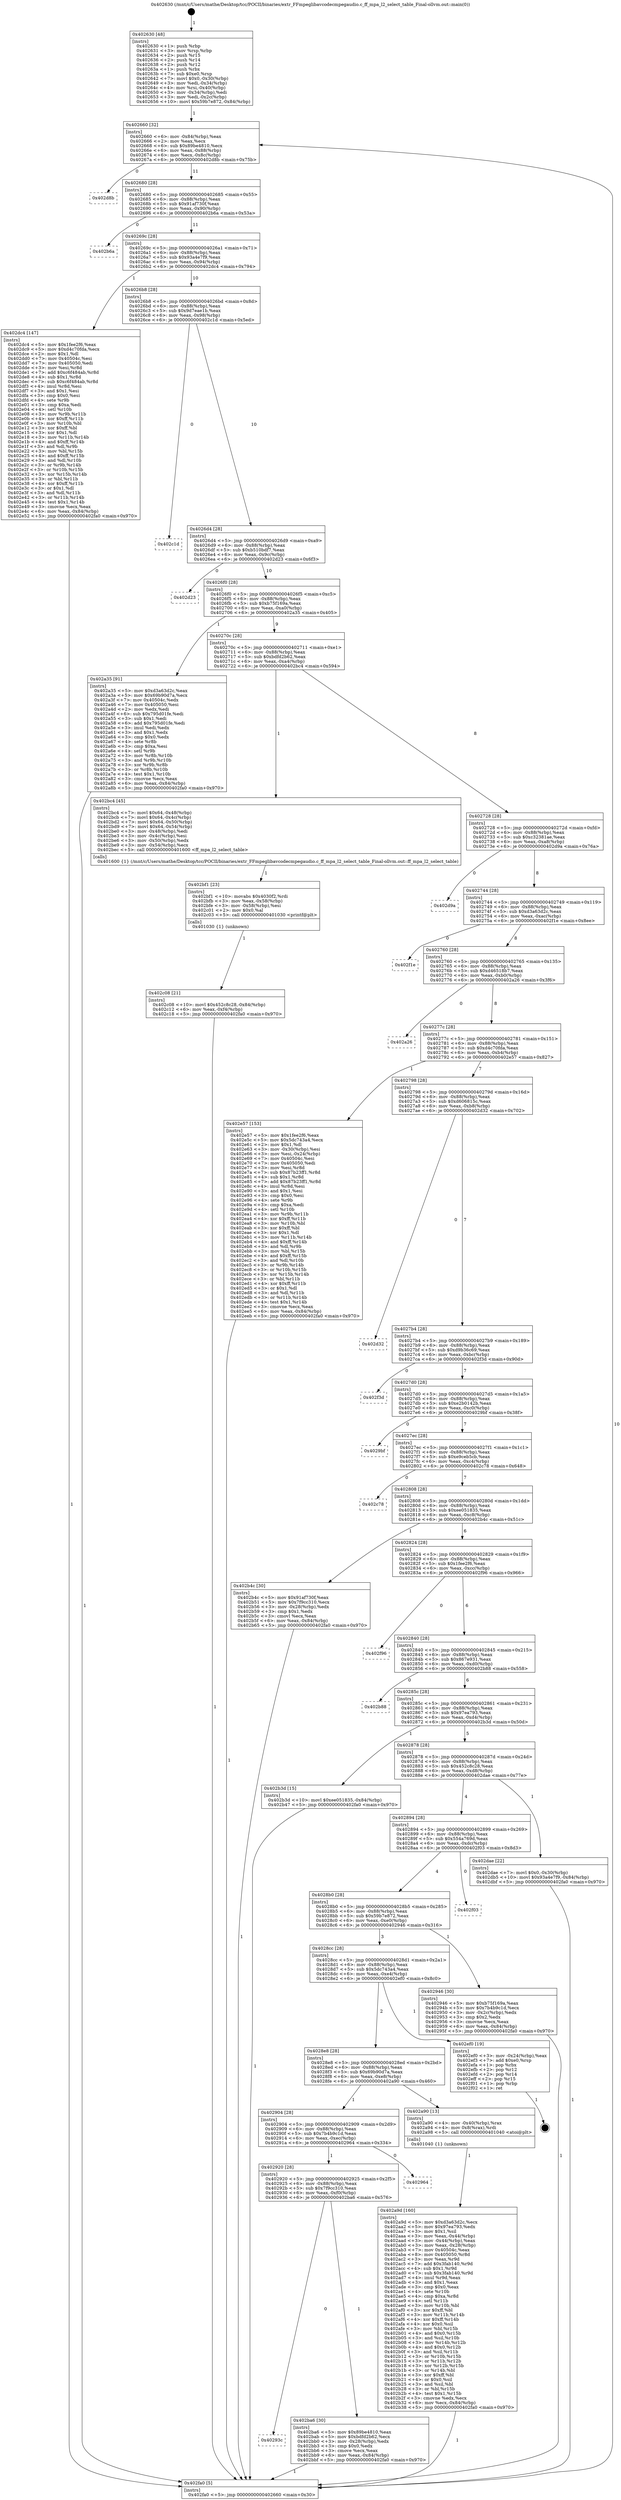digraph "0x402630" {
  label = "0x402630 (/mnt/c/Users/mathe/Desktop/tcc/POCII/binaries/extr_FFmpeglibavcodecmpegaudio.c_ff_mpa_l2_select_table_Final-ollvm.out::main(0))"
  labelloc = "t"
  node[shape=record]

  Entry [label="",width=0.3,height=0.3,shape=circle,fillcolor=black,style=filled]
  "0x402660" [label="{
     0x402660 [32]\l
     | [instrs]\l
     &nbsp;&nbsp;0x402660 \<+6\>: mov -0x84(%rbp),%eax\l
     &nbsp;&nbsp;0x402666 \<+2\>: mov %eax,%ecx\l
     &nbsp;&nbsp;0x402668 \<+6\>: sub $0x89be4810,%ecx\l
     &nbsp;&nbsp;0x40266e \<+6\>: mov %eax,-0x88(%rbp)\l
     &nbsp;&nbsp;0x402674 \<+6\>: mov %ecx,-0x8c(%rbp)\l
     &nbsp;&nbsp;0x40267a \<+6\>: je 0000000000402d8b \<main+0x75b\>\l
  }"]
  "0x402d8b" [label="{
     0x402d8b\l
  }", style=dashed]
  "0x402680" [label="{
     0x402680 [28]\l
     | [instrs]\l
     &nbsp;&nbsp;0x402680 \<+5\>: jmp 0000000000402685 \<main+0x55\>\l
     &nbsp;&nbsp;0x402685 \<+6\>: mov -0x88(%rbp),%eax\l
     &nbsp;&nbsp;0x40268b \<+5\>: sub $0x91af730f,%eax\l
     &nbsp;&nbsp;0x402690 \<+6\>: mov %eax,-0x90(%rbp)\l
     &nbsp;&nbsp;0x402696 \<+6\>: je 0000000000402b6a \<main+0x53a\>\l
  }"]
  Exit [label="",width=0.3,height=0.3,shape=circle,fillcolor=black,style=filled,peripheries=2]
  "0x402b6a" [label="{
     0x402b6a\l
  }", style=dashed]
  "0x40269c" [label="{
     0x40269c [28]\l
     | [instrs]\l
     &nbsp;&nbsp;0x40269c \<+5\>: jmp 00000000004026a1 \<main+0x71\>\l
     &nbsp;&nbsp;0x4026a1 \<+6\>: mov -0x88(%rbp),%eax\l
     &nbsp;&nbsp;0x4026a7 \<+5\>: sub $0x93a4e7f9,%eax\l
     &nbsp;&nbsp;0x4026ac \<+6\>: mov %eax,-0x94(%rbp)\l
     &nbsp;&nbsp;0x4026b2 \<+6\>: je 0000000000402dc4 \<main+0x794\>\l
  }"]
  "0x402c08" [label="{
     0x402c08 [21]\l
     | [instrs]\l
     &nbsp;&nbsp;0x402c08 \<+10\>: movl $0x452c8c28,-0x84(%rbp)\l
     &nbsp;&nbsp;0x402c12 \<+6\>: mov %eax,-0xf4(%rbp)\l
     &nbsp;&nbsp;0x402c18 \<+5\>: jmp 0000000000402fa0 \<main+0x970\>\l
  }"]
  "0x402dc4" [label="{
     0x402dc4 [147]\l
     | [instrs]\l
     &nbsp;&nbsp;0x402dc4 \<+5\>: mov $0x1fee2f6,%eax\l
     &nbsp;&nbsp;0x402dc9 \<+5\>: mov $0xd4c70fda,%ecx\l
     &nbsp;&nbsp;0x402dce \<+2\>: mov $0x1,%dl\l
     &nbsp;&nbsp;0x402dd0 \<+7\>: mov 0x40504c,%esi\l
     &nbsp;&nbsp;0x402dd7 \<+7\>: mov 0x405050,%edi\l
     &nbsp;&nbsp;0x402dde \<+3\>: mov %esi,%r8d\l
     &nbsp;&nbsp;0x402de1 \<+7\>: add $0xc6f484ab,%r8d\l
     &nbsp;&nbsp;0x402de8 \<+4\>: sub $0x1,%r8d\l
     &nbsp;&nbsp;0x402dec \<+7\>: sub $0xc6f484ab,%r8d\l
     &nbsp;&nbsp;0x402df3 \<+4\>: imul %r8d,%esi\l
     &nbsp;&nbsp;0x402df7 \<+3\>: and $0x1,%esi\l
     &nbsp;&nbsp;0x402dfa \<+3\>: cmp $0x0,%esi\l
     &nbsp;&nbsp;0x402dfd \<+4\>: sete %r9b\l
     &nbsp;&nbsp;0x402e01 \<+3\>: cmp $0xa,%edi\l
     &nbsp;&nbsp;0x402e04 \<+4\>: setl %r10b\l
     &nbsp;&nbsp;0x402e08 \<+3\>: mov %r9b,%r11b\l
     &nbsp;&nbsp;0x402e0b \<+4\>: xor $0xff,%r11b\l
     &nbsp;&nbsp;0x402e0f \<+3\>: mov %r10b,%bl\l
     &nbsp;&nbsp;0x402e12 \<+3\>: xor $0xff,%bl\l
     &nbsp;&nbsp;0x402e15 \<+3\>: xor $0x1,%dl\l
     &nbsp;&nbsp;0x402e18 \<+3\>: mov %r11b,%r14b\l
     &nbsp;&nbsp;0x402e1b \<+4\>: and $0xff,%r14b\l
     &nbsp;&nbsp;0x402e1f \<+3\>: and %dl,%r9b\l
     &nbsp;&nbsp;0x402e22 \<+3\>: mov %bl,%r15b\l
     &nbsp;&nbsp;0x402e25 \<+4\>: and $0xff,%r15b\l
     &nbsp;&nbsp;0x402e29 \<+3\>: and %dl,%r10b\l
     &nbsp;&nbsp;0x402e2c \<+3\>: or %r9b,%r14b\l
     &nbsp;&nbsp;0x402e2f \<+3\>: or %r10b,%r15b\l
     &nbsp;&nbsp;0x402e32 \<+3\>: xor %r15b,%r14b\l
     &nbsp;&nbsp;0x402e35 \<+3\>: or %bl,%r11b\l
     &nbsp;&nbsp;0x402e38 \<+4\>: xor $0xff,%r11b\l
     &nbsp;&nbsp;0x402e3c \<+3\>: or $0x1,%dl\l
     &nbsp;&nbsp;0x402e3f \<+3\>: and %dl,%r11b\l
     &nbsp;&nbsp;0x402e42 \<+3\>: or %r11b,%r14b\l
     &nbsp;&nbsp;0x402e45 \<+4\>: test $0x1,%r14b\l
     &nbsp;&nbsp;0x402e49 \<+3\>: cmovne %ecx,%eax\l
     &nbsp;&nbsp;0x402e4c \<+6\>: mov %eax,-0x84(%rbp)\l
     &nbsp;&nbsp;0x402e52 \<+5\>: jmp 0000000000402fa0 \<main+0x970\>\l
  }"]
  "0x4026b8" [label="{
     0x4026b8 [28]\l
     | [instrs]\l
     &nbsp;&nbsp;0x4026b8 \<+5\>: jmp 00000000004026bd \<main+0x8d\>\l
     &nbsp;&nbsp;0x4026bd \<+6\>: mov -0x88(%rbp),%eax\l
     &nbsp;&nbsp;0x4026c3 \<+5\>: sub $0x9d7eae1b,%eax\l
     &nbsp;&nbsp;0x4026c8 \<+6\>: mov %eax,-0x98(%rbp)\l
     &nbsp;&nbsp;0x4026ce \<+6\>: je 0000000000402c1d \<main+0x5ed\>\l
  }"]
  "0x402bf1" [label="{
     0x402bf1 [23]\l
     | [instrs]\l
     &nbsp;&nbsp;0x402bf1 \<+10\>: movabs $0x4030f2,%rdi\l
     &nbsp;&nbsp;0x402bfb \<+3\>: mov %eax,-0x58(%rbp)\l
     &nbsp;&nbsp;0x402bfe \<+3\>: mov -0x58(%rbp),%esi\l
     &nbsp;&nbsp;0x402c01 \<+2\>: mov $0x0,%al\l
     &nbsp;&nbsp;0x402c03 \<+5\>: call 0000000000401030 \<printf@plt\>\l
     | [calls]\l
     &nbsp;&nbsp;0x401030 \{1\} (unknown)\l
  }"]
  "0x402c1d" [label="{
     0x402c1d\l
  }", style=dashed]
  "0x4026d4" [label="{
     0x4026d4 [28]\l
     | [instrs]\l
     &nbsp;&nbsp;0x4026d4 \<+5\>: jmp 00000000004026d9 \<main+0xa9\>\l
     &nbsp;&nbsp;0x4026d9 \<+6\>: mov -0x88(%rbp),%eax\l
     &nbsp;&nbsp;0x4026df \<+5\>: sub $0xb510bdf7,%eax\l
     &nbsp;&nbsp;0x4026e4 \<+6\>: mov %eax,-0x9c(%rbp)\l
     &nbsp;&nbsp;0x4026ea \<+6\>: je 0000000000402d23 \<main+0x6f3\>\l
  }"]
  "0x40293c" [label="{
     0x40293c\l
  }", style=dashed]
  "0x402d23" [label="{
     0x402d23\l
  }", style=dashed]
  "0x4026f0" [label="{
     0x4026f0 [28]\l
     | [instrs]\l
     &nbsp;&nbsp;0x4026f0 \<+5\>: jmp 00000000004026f5 \<main+0xc5\>\l
     &nbsp;&nbsp;0x4026f5 \<+6\>: mov -0x88(%rbp),%eax\l
     &nbsp;&nbsp;0x4026fb \<+5\>: sub $0xb75f169a,%eax\l
     &nbsp;&nbsp;0x402700 \<+6\>: mov %eax,-0xa0(%rbp)\l
     &nbsp;&nbsp;0x402706 \<+6\>: je 0000000000402a35 \<main+0x405\>\l
  }"]
  "0x402ba6" [label="{
     0x402ba6 [30]\l
     | [instrs]\l
     &nbsp;&nbsp;0x402ba6 \<+5\>: mov $0x89be4810,%eax\l
     &nbsp;&nbsp;0x402bab \<+5\>: mov $0xbdfd2b62,%ecx\l
     &nbsp;&nbsp;0x402bb0 \<+3\>: mov -0x28(%rbp),%edx\l
     &nbsp;&nbsp;0x402bb3 \<+3\>: cmp $0x0,%edx\l
     &nbsp;&nbsp;0x402bb6 \<+3\>: cmove %ecx,%eax\l
     &nbsp;&nbsp;0x402bb9 \<+6\>: mov %eax,-0x84(%rbp)\l
     &nbsp;&nbsp;0x402bbf \<+5\>: jmp 0000000000402fa0 \<main+0x970\>\l
  }"]
  "0x402a35" [label="{
     0x402a35 [91]\l
     | [instrs]\l
     &nbsp;&nbsp;0x402a35 \<+5\>: mov $0xd3a63d2c,%eax\l
     &nbsp;&nbsp;0x402a3a \<+5\>: mov $0x69b90d7a,%ecx\l
     &nbsp;&nbsp;0x402a3f \<+7\>: mov 0x40504c,%edx\l
     &nbsp;&nbsp;0x402a46 \<+7\>: mov 0x405050,%esi\l
     &nbsp;&nbsp;0x402a4d \<+2\>: mov %edx,%edi\l
     &nbsp;&nbsp;0x402a4f \<+6\>: sub $0x795d01fe,%edi\l
     &nbsp;&nbsp;0x402a55 \<+3\>: sub $0x1,%edi\l
     &nbsp;&nbsp;0x402a58 \<+6\>: add $0x795d01fe,%edi\l
     &nbsp;&nbsp;0x402a5e \<+3\>: imul %edi,%edx\l
     &nbsp;&nbsp;0x402a61 \<+3\>: and $0x1,%edx\l
     &nbsp;&nbsp;0x402a64 \<+3\>: cmp $0x0,%edx\l
     &nbsp;&nbsp;0x402a67 \<+4\>: sete %r8b\l
     &nbsp;&nbsp;0x402a6b \<+3\>: cmp $0xa,%esi\l
     &nbsp;&nbsp;0x402a6e \<+4\>: setl %r9b\l
     &nbsp;&nbsp;0x402a72 \<+3\>: mov %r8b,%r10b\l
     &nbsp;&nbsp;0x402a75 \<+3\>: and %r9b,%r10b\l
     &nbsp;&nbsp;0x402a78 \<+3\>: xor %r9b,%r8b\l
     &nbsp;&nbsp;0x402a7b \<+3\>: or %r8b,%r10b\l
     &nbsp;&nbsp;0x402a7e \<+4\>: test $0x1,%r10b\l
     &nbsp;&nbsp;0x402a82 \<+3\>: cmovne %ecx,%eax\l
     &nbsp;&nbsp;0x402a85 \<+6\>: mov %eax,-0x84(%rbp)\l
     &nbsp;&nbsp;0x402a8b \<+5\>: jmp 0000000000402fa0 \<main+0x970\>\l
  }"]
  "0x40270c" [label="{
     0x40270c [28]\l
     | [instrs]\l
     &nbsp;&nbsp;0x40270c \<+5\>: jmp 0000000000402711 \<main+0xe1\>\l
     &nbsp;&nbsp;0x402711 \<+6\>: mov -0x88(%rbp),%eax\l
     &nbsp;&nbsp;0x402717 \<+5\>: sub $0xbdfd2b62,%eax\l
     &nbsp;&nbsp;0x40271c \<+6\>: mov %eax,-0xa4(%rbp)\l
     &nbsp;&nbsp;0x402722 \<+6\>: je 0000000000402bc4 \<main+0x594\>\l
  }"]
  "0x402920" [label="{
     0x402920 [28]\l
     | [instrs]\l
     &nbsp;&nbsp;0x402920 \<+5\>: jmp 0000000000402925 \<main+0x2f5\>\l
     &nbsp;&nbsp;0x402925 \<+6\>: mov -0x88(%rbp),%eax\l
     &nbsp;&nbsp;0x40292b \<+5\>: sub $0x7f9cc310,%eax\l
     &nbsp;&nbsp;0x402930 \<+6\>: mov %eax,-0xf0(%rbp)\l
     &nbsp;&nbsp;0x402936 \<+6\>: je 0000000000402ba6 \<main+0x576\>\l
  }"]
  "0x402bc4" [label="{
     0x402bc4 [45]\l
     | [instrs]\l
     &nbsp;&nbsp;0x402bc4 \<+7\>: movl $0x64,-0x48(%rbp)\l
     &nbsp;&nbsp;0x402bcb \<+7\>: movl $0x64,-0x4c(%rbp)\l
     &nbsp;&nbsp;0x402bd2 \<+7\>: movl $0x64,-0x50(%rbp)\l
     &nbsp;&nbsp;0x402bd9 \<+7\>: movl $0x64,-0x54(%rbp)\l
     &nbsp;&nbsp;0x402be0 \<+3\>: mov -0x48(%rbp),%edi\l
     &nbsp;&nbsp;0x402be3 \<+3\>: mov -0x4c(%rbp),%esi\l
     &nbsp;&nbsp;0x402be6 \<+3\>: mov -0x50(%rbp),%edx\l
     &nbsp;&nbsp;0x402be9 \<+3\>: mov -0x54(%rbp),%ecx\l
     &nbsp;&nbsp;0x402bec \<+5\>: call 0000000000401600 \<ff_mpa_l2_select_table\>\l
     | [calls]\l
     &nbsp;&nbsp;0x401600 \{1\} (/mnt/c/Users/mathe/Desktop/tcc/POCII/binaries/extr_FFmpeglibavcodecmpegaudio.c_ff_mpa_l2_select_table_Final-ollvm.out::ff_mpa_l2_select_table)\l
  }"]
  "0x402728" [label="{
     0x402728 [28]\l
     | [instrs]\l
     &nbsp;&nbsp;0x402728 \<+5\>: jmp 000000000040272d \<main+0xfd\>\l
     &nbsp;&nbsp;0x40272d \<+6\>: mov -0x88(%rbp),%eax\l
     &nbsp;&nbsp;0x402733 \<+5\>: sub $0xc32381ae,%eax\l
     &nbsp;&nbsp;0x402738 \<+6\>: mov %eax,-0xa8(%rbp)\l
     &nbsp;&nbsp;0x40273e \<+6\>: je 0000000000402d9a \<main+0x76a\>\l
  }"]
  "0x402964" [label="{
     0x402964\l
  }", style=dashed]
  "0x402d9a" [label="{
     0x402d9a\l
  }", style=dashed]
  "0x402744" [label="{
     0x402744 [28]\l
     | [instrs]\l
     &nbsp;&nbsp;0x402744 \<+5\>: jmp 0000000000402749 \<main+0x119\>\l
     &nbsp;&nbsp;0x402749 \<+6\>: mov -0x88(%rbp),%eax\l
     &nbsp;&nbsp;0x40274f \<+5\>: sub $0xd3a63d2c,%eax\l
     &nbsp;&nbsp;0x402754 \<+6\>: mov %eax,-0xac(%rbp)\l
     &nbsp;&nbsp;0x40275a \<+6\>: je 0000000000402f1e \<main+0x8ee\>\l
  }"]
  "0x402a9d" [label="{
     0x402a9d [160]\l
     | [instrs]\l
     &nbsp;&nbsp;0x402a9d \<+5\>: mov $0xd3a63d2c,%ecx\l
     &nbsp;&nbsp;0x402aa2 \<+5\>: mov $0x97ea793,%edx\l
     &nbsp;&nbsp;0x402aa7 \<+3\>: mov $0x1,%sil\l
     &nbsp;&nbsp;0x402aaa \<+3\>: mov %eax,-0x44(%rbp)\l
     &nbsp;&nbsp;0x402aad \<+3\>: mov -0x44(%rbp),%eax\l
     &nbsp;&nbsp;0x402ab0 \<+3\>: mov %eax,-0x28(%rbp)\l
     &nbsp;&nbsp;0x402ab3 \<+7\>: mov 0x40504c,%eax\l
     &nbsp;&nbsp;0x402aba \<+8\>: mov 0x405050,%r8d\l
     &nbsp;&nbsp;0x402ac2 \<+3\>: mov %eax,%r9d\l
     &nbsp;&nbsp;0x402ac5 \<+7\>: add $0x3fab140,%r9d\l
     &nbsp;&nbsp;0x402acc \<+4\>: sub $0x1,%r9d\l
     &nbsp;&nbsp;0x402ad0 \<+7\>: sub $0x3fab140,%r9d\l
     &nbsp;&nbsp;0x402ad7 \<+4\>: imul %r9d,%eax\l
     &nbsp;&nbsp;0x402adb \<+3\>: and $0x1,%eax\l
     &nbsp;&nbsp;0x402ade \<+3\>: cmp $0x0,%eax\l
     &nbsp;&nbsp;0x402ae1 \<+4\>: sete %r10b\l
     &nbsp;&nbsp;0x402ae5 \<+4\>: cmp $0xa,%r8d\l
     &nbsp;&nbsp;0x402ae9 \<+4\>: setl %r11b\l
     &nbsp;&nbsp;0x402aed \<+3\>: mov %r10b,%bl\l
     &nbsp;&nbsp;0x402af0 \<+3\>: xor $0xff,%bl\l
     &nbsp;&nbsp;0x402af3 \<+3\>: mov %r11b,%r14b\l
     &nbsp;&nbsp;0x402af6 \<+4\>: xor $0xff,%r14b\l
     &nbsp;&nbsp;0x402afa \<+4\>: xor $0x0,%sil\l
     &nbsp;&nbsp;0x402afe \<+3\>: mov %bl,%r15b\l
     &nbsp;&nbsp;0x402b01 \<+4\>: and $0x0,%r15b\l
     &nbsp;&nbsp;0x402b05 \<+3\>: and %sil,%r10b\l
     &nbsp;&nbsp;0x402b08 \<+3\>: mov %r14b,%r12b\l
     &nbsp;&nbsp;0x402b0b \<+4\>: and $0x0,%r12b\l
     &nbsp;&nbsp;0x402b0f \<+3\>: and %sil,%r11b\l
     &nbsp;&nbsp;0x402b12 \<+3\>: or %r10b,%r15b\l
     &nbsp;&nbsp;0x402b15 \<+3\>: or %r11b,%r12b\l
     &nbsp;&nbsp;0x402b18 \<+3\>: xor %r12b,%r15b\l
     &nbsp;&nbsp;0x402b1b \<+3\>: or %r14b,%bl\l
     &nbsp;&nbsp;0x402b1e \<+3\>: xor $0xff,%bl\l
     &nbsp;&nbsp;0x402b21 \<+4\>: or $0x0,%sil\l
     &nbsp;&nbsp;0x402b25 \<+3\>: and %sil,%bl\l
     &nbsp;&nbsp;0x402b28 \<+3\>: or %bl,%r15b\l
     &nbsp;&nbsp;0x402b2b \<+4\>: test $0x1,%r15b\l
     &nbsp;&nbsp;0x402b2f \<+3\>: cmovne %edx,%ecx\l
     &nbsp;&nbsp;0x402b32 \<+6\>: mov %ecx,-0x84(%rbp)\l
     &nbsp;&nbsp;0x402b38 \<+5\>: jmp 0000000000402fa0 \<main+0x970\>\l
  }"]
  "0x402f1e" [label="{
     0x402f1e\l
  }", style=dashed]
  "0x402760" [label="{
     0x402760 [28]\l
     | [instrs]\l
     &nbsp;&nbsp;0x402760 \<+5\>: jmp 0000000000402765 \<main+0x135\>\l
     &nbsp;&nbsp;0x402765 \<+6\>: mov -0x88(%rbp),%eax\l
     &nbsp;&nbsp;0x40276b \<+5\>: sub $0xd46518b7,%eax\l
     &nbsp;&nbsp;0x402770 \<+6\>: mov %eax,-0xb0(%rbp)\l
     &nbsp;&nbsp;0x402776 \<+6\>: je 0000000000402a26 \<main+0x3f6\>\l
  }"]
  "0x402904" [label="{
     0x402904 [28]\l
     | [instrs]\l
     &nbsp;&nbsp;0x402904 \<+5\>: jmp 0000000000402909 \<main+0x2d9\>\l
     &nbsp;&nbsp;0x402909 \<+6\>: mov -0x88(%rbp),%eax\l
     &nbsp;&nbsp;0x40290f \<+5\>: sub $0x7b4b9c1d,%eax\l
     &nbsp;&nbsp;0x402914 \<+6\>: mov %eax,-0xec(%rbp)\l
     &nbsp;&nbsp;0x40291a \<+6\>: je 0000000000402964 \<main+0x334\>\l
  }"]
  "0x402a26" [label="{
     0x402a26\l
  }", style=dashed]
  "0x40277c" [label="{
     0x40277c [28]\l
     | [instrs]\l
     &nbsp;&nbsp;0x40277c \<+5\>: jmp 0000000000402781 \<main+0x151\>\l
     &nbsp;&nbsp;0x402781 \<+6\>: mov -0x88(%rbp),%eax\l
     &nbsp;&nbsp;0x402787 \<+5\>: sub $0xd4c70fda,%eax\l
     &nbsp;&nbsp;0x40278c \<+6\>: mov %eax,-0xb4(%rbp)\l
     &nbsp;&nbsp;0x402792 \<+6\>: je 0000000000402e57 \<main+0x827\>\l
  }"]
  "0x402a90" [label="{
     0x402a90 [13]\l
     | [instrs]\l
     &nbsp;&nbsp;0x402a90 \<+4\>: mov -0x40(%rbp),%rax\l
     &nbsp;&nbsp;0x402a94 \<+4\>: mov 0x8(%rax),%rdi\l
     &nbsp;&nbsp;0x402a98 \<+5\>: call 0000000000401040 \<atoi@plt\>\l
     | [calls]\l
     &nbsp;&nbsp;0x401040 \{1\} (unknown)\l
  }"]
  "0x402e57" [label="{
     0x402e57 [153]\l
     | [instrs]\l
     &nbsp;&nbsp;0x402e57 \<+5\>: mov $0x1fee2f6,%eax\l
     &nbsp;&nbsp;0x402e5c \<+5\>: mov $0x5dc743a4,%ecx\l
     &nbsp;&nbsp;0x402e61 \<+2\>: mov $0x1,%dl\l
     &nbsp;&nbsp;0x402e63 \<+3\>: mov -0x30(%rbp),%esi\l
     &nbsp;&nbsp;0x402e66 \<+3\>: mov %esi,-0x24(%rbp)\l
     &nbsp;&nbsp;0x402e69 \<+7\>: mov 0x40504c,%esi\l
     &nbsp;&nbsp;0x402e70 \<+7\>: mov 0x405050,%edi\l
     &nbsp;&nbsp;0x402e77 \<+3\>: mov %esi,%r8d\l
     &nbsp;&nbsp;0x402e7a \<+7\>: sub $0x87b23ff1,%r8d\l
     &nbsp;&nbsp;0x402e81 \<+4\>: sub $0x1,%r8d\l
     &nbsp;&nbsp;0x402e85 \<+7\>: add $0x87b23ff1,%r8d\l
     &nbsp;&nbsp;0x402e8c \<+4\>: imul %r8d,%esi\l
     &nbsp;&nbsp;0x402e90 \<+3\>: and $0x1,%esi\l
     &nbsp;&nbsp;0x402e93 \<+3\>: cmp $0x0,%esi\l
     &nbsp;&nbsp;0x402e96 \<+4\>: sete %r9b\l
     &nbsp;&nbsp;0x402e9a \<+3\>: cmp $0xa,%edi\l
     &nbsp;&nbsp;0x402e9d \<+4\>: setl %r10b\l
     &nbsp;&nbsp;0x402ea1 \<+3\>: mov %r9b,%r11b\l
     &nbsp;&nbsp;0x402ea4 \<+4\>: xor $0xff,%r11b\l
     &nbsp;&nbsp;0x402ea8 \<+3\>: mov %r10b,%bl\l
     &nbsp;&nbsp;0x402eab \<+3\>: xor $0xff,%bl\l
     &nbsp;&nbsp;0x402eae \<+3\>: xor $0x1,%dl\l
     &nbsp;&nbsp;0x402eb1 \<+3\>: mov %r11b,%r14b\l
     &nbsp;&nbsp;0x402eb4 \<+4\>: and $0xff,%r14b\l
     &nbsp;&nbsp;0x402eb8 \<+3\>: and %dl,%r9b\l
     &nbsp;&nbsp;0x402ebb \<+3\>: mov %bl,%r15b\l
     &nbsp;&nbsp;0x402ebe \<+4\>: and $0xff,%r15b\l
     &nbsp;&nbsp;0x402ec2 \<+3\>: and %dl,%r10b\l
     &nbsp;&nbsp;0x402ec5 \<+3\>: or %r9b,%r14b\l
     &nbsp;&nbsp;0x402ec8 \<+3\>: or %r10b,%r15b\l
     &nbsp;&nbsp;0x402ecb \<+3\>: xor %r15b,%r14b\l
     &nbsp;&nbsp;0x402ece \<+3\>: or %bl,%r11b\l
     &nbsp;&nbsp;0x402ed1 \<+4\>: xor $0xff,%r11b\l
     &nbsp;&nbsp;0x402ed5 \<+3\>: or $0x1,%dl\l
     &nbsp;&nbsp;0x402ed8 \<+3\>: and %dl,%r11b\l
     &nbsp;&nbsp;0x402edb \<+3\>: or %r11b,%r14b\l
     &nbsp;&nbsp;0x402ede \<+4\>: test $0x1,%r14b\l
     &nbsp;&nbsp;0x402ee2 \<+3\>: cmovne %ecx,%eax\l
     &nbsp;&nbsp;0x402ee5 \<+6\>: mov %eax,-0x84(%rbp)\l
     &nbsp;&nbsp;0x402eeb \<+5\>: jmp 0000000000402fa0 \<main+0x970\>\l
  }"]
  "0x402798" [label="{
     0x402798 [28]\l
     | [instrs]\l
     &nbsp;&nbsp;0x402798 \<+5\>: jmp 000000000040279d \<main+0x16d\>\l
     &nbsp;&nbsp;0x40279d \<+6\>: mov -0x88(%rbp),%eax\l
     &nbsp;&nbsp;0x4027a3 \<+5\>: sub $0xd606815c,%eax\l
     &nbsp;&nbsp;0x4027a8 \<+6\>: mov %eax,-0xb8(%rbp)\l
     &nbsp;&nbsp;0x4027ae \<+6\>: je 0000000000402d32 \<main+0x702\>\l
  }"]
  "0x4028e8" [label="{
     0x4028e8 [28]\l
     | [instrs]\l
     &nbsp;&nbsp;0x4028e8 \<+5\>: jmp 00000000004028ed \<main+0x2bd\>\l
     &nbsp;&nbsp;0x4028ed \<+6\>: mov -0x88(%rbp),%eax\l
     &nbsp;&nbsp;0x4028f3 \<+5\>: sub $0x69b90d7a,%eax\l
     &nbsp;&nbsp;0x4028f8 \<+6\>: mov %eax,-0xe8(%rbp)\l
     &nbsp;&nbsp;0x4028fe \<+6\>: je 0000000000402a90 \<main+0x460\>\l
  }"]
  "0x402d32" [label="{
     0x402d32\l
  }", style=dashed]
  "0x4027b4" [label="{
     0x4027b4 [28]\l
     | [instrs]\l
     &nbsp;&nbsp;0x4027b4 \<+5\>: jmp 00000000004027b9 \<main+0x189\>\l
     &nbsp;&nbsp;0x4027b9 \<+6\>: mov -0x88(%rbp),%eax\l
     &nbsp;&nbsp;0x4027bf \<+5\>: sub $0xd9b36c69,%eax\l
     &nbsp;&nbsp;0x4027c4 \<+6\>: mov %eax,-0xbc(%rbp)\l
     &nbsp;&nbsp;0x4027ca \<+6\>: je 0000000000402f3d \<main+0x90d\>\l
  }"]
  "0x402ef0" [label="{
     0x402ef0 [19]\l
     | [instrs]\l
     &nbsp;&nbsp;0x402ef0 \<+3\>: mov -0x24(%rbp),%eax\l
     &nbsp;&nbsp;0x402ef3 \<+7\>: add $0xe0,%rsp\l
     &nbsp;&nbsp;0x402efa \<+1\>: pop %rbx\l
     &nbsp;&nbsp;0x402efb \<+2\>: pop %r12\l
     &nbsp;&nbsp;0x402efd \<+2\>: pop %r14\l
     &nbsp;&nbsp;0x402eff \<+2\>: pop %r15\l
     &nbsp;&nbsp;0x402f01 \<+1\>: pop %rbp\l
     &nbsp;&nbsp;0x402f02 \<+1\>: ret\l
  }"]
  "0x402f3d" [label="{
     0x402f3d\l
  }", style=dashed]
  "0x4027d0" [label="{
     0x4027d0 [28]\l
     | [instrs]\l
     &nbsp;&nbsp;0x4027d0 \<+5\>: jmp 00000000004027d5 \<main+0x1a5\>\l
     &nbsp;&nbsp;0x4027d5 \<+6\>: mov -0x88(%rbp),%eax\l
     &nbsp;&nbsp;0x4027db \<+5\>: sub $0xe2b0142b,%eax\l
     &nbsp;&nbsp;0x4027e0 \<+6\>: mov %eax,-0xc0(%rbp)\l
     &nbsp;&nbsp;0x4027e6 \<+6\>: je 00000000004029bf \<main+0x38f\>\l
  }"]
  "0x402630" [label="{
     0x402630 [48]\l
     | [instrs]\l
     &nbsp;&nbsp;0x402630 \<+1\>: push %rbp\l
     &nbsp;&nbsp;0x402631 \<+3\>: mov %rsp,%rbp\l
     &nbsp;&nbsp;0x402634 \<+2\>: push %r15\l
     &nbsp;&nbsp;0x402636 \<+2\>: push %r14\l
     &nbsp;&nbsp;0x402638 \<+2\>: push %r12\l
     &nbsp;&nbsp;0x40263a \<+1\>: push %rbx\l
     &nbsp;&nbsp;0x40263b \<+7\>: sub $0xe0,%rsp\l
     &nbsp;&nbsp;0x402642 \<+7\>: movl $0x0,-0x30(%rbp)\l
     &nbsp;&nbsp;0x402649 \<+3\>: mov %edi,-0x34(%rbp)\l
     &nbsp;&nbsp;0x40264c \<+4\>: mov %rsi,-0x40(%rbp)\l
     &nbsp;&nbsp;0x402650 \<+3\>: mov -0x34(%rbp),%edi\l
     &nbsp;&nbsp;0x402653 \<+3\>: mov %edi,-0x2c(%rbp)\l
     &nbsp;&nbsp;0x402656 \<+10\>: movl $0x59b7e872,-0x84(%rbp)\l
  }"]
  "0x4029bf" [label="{
     0x4029bf\l
  }", style=dashed]
  "0x4027ec" [label="{
     0x4027ec [28]\l
     | [instrs]\l
     &nbsp;&nbsp;0x4027ec \<+5\>: jmp 00000000004027f1 \<main+0x1c1\>\l
     &nbsp;&nbsp;0x4027f1 \<+6\>: mov -0x88(%rbp),%eax\l
     &nbsp;&nbsp;0x4027f7 \<+5\>: sub $0xe9ceb5cb,%eax\l
     &nbsp;&nbsp;0x4027fc \<+6\>: mov %eax,-0xc4(%rbp)\l
     &nbsp;&nbsp;0x402802 \<+6\>: je 0000000000402c78 \<main+0x648\>\l
  }"]
  "0x402fa0" [label="{
     0x402fa0 [5]\l
     | [instrs]\l
     &nbsp;&nbsp;0x402fa0 \<+5\>: jmp 0000000000402660 \<main+0x30\>\l
  }"]
  "0x402c78" [label="{
     0x402c78\l
  }", style=dashed]
  "0x402808" [label="{
     0x402808 [28]\l
     | [instrs]\l
     &nbsp;&nbsp;0x402808 \<+5\>: jmp 000000000040280d \<main+0x1dd\>\l
     &nbsp;&nbsp;0x40280d \<+6\>: mov -0x88(%rbp),%eax\l
     &nbsp;&nbsp;0x402813 \<+5\>: sub $0xee051835,%eax\l
     &nbsp;&nbsp;0x402818 \<+6\>: mov %eax,-0xc8(%rbp)\l
     &nbsp;&nbsp;0x40281e \<+6\>: je 0000000000402b4c \<main+0x51c\>\l
  }"]
  "0x4028cc" [label="{
     0x4028cc [28]\l
     | [instrs]\l
     &nbsp;&nbsp;0x4028cc \<+5\>: jmp 00000000004028d1 \<main+0x2a1\>\l
     &nbsp;&nbsp;0x4028d1 \<+6\>: mov -0x88(%rbp),%eax\l
     &nbsp;&nbsp;0x4028d7 \<+5\>: sub $0x5dc743a4,%eax\l
     &nbsp;&nbsp;0x4028dc \<+6\>: mov %eax,-0xe4(%rbp)\l
     &nbsp;&nbsp;0x4028e2 \<+6\>: je 0000000000402ef0 \<main+0x8c0\>\l
  }"]
  "0x402b4c" [label="{
     0x402b4c [30]\l
     | [instrs]\l
     &nbsp;&nbsp;0x402b4c \<+5\>: mov $0x91af730f,%eax\l
     &nbsp;&nbsp;0x402b51 \<+5\>: mov $0x7f9cc310,%ecx\l
     &nbsp;&nbsp;0x402b56 \<+3\>: mov -0x28(%rbp),%edx\l
     &nbsp;&nbsp;0x402b59 \<+3\>: cmp $0x1,%edx\l
     &nbsp;&nbsp;0x402b5c \<+3\>: cmovl %ecx,%eax\l
     &nbsp;&nbsp;0x402b5f \<+6\>: mov %eax,-0x84(%rbp)\l
     &nbsp;&nbsp;0x402b65 \<+5\>: jmp 0000000000402fa0 \<main+0x970\>\l
  }"]
  "0x402824" [label="{
     0x402824 [28]\l
     | [instrs]\l
     &nbsp;&nbsp;0x402824 \<+5\>: jmp 0000000000402829 \<main+0x1f9\>\l
     &nbsp;&nbsp;0x402829 \<+6\>: mov -0x88(%rbp),%eax\l
     &nbsp;&nbsp;0x40282f \<+5\>: sub $0x1fee2f6,%eax\l
     &nbsp;&nbsp;0x402834 \<+6\>: mov %eax,-0xcc(%rbp)\l
     &nbsp;&nbsp;0x40283a \<+6\>: je 0000000000402f96 \<main+0x966\>\l
  }"]
  "0x402946" [label="{
     0x402946 [30]\l
     | [instrs]\l
     &nbsp;&nbsp;0x402946 \<+5\>: mov $0xb75f169a,%eax\l
     &nbsp;&nbsp;0x40294b \<+5\>: mov $0x7b4b9c1d,%ecx\l
     &nbsp;&nbsp;0x402950 \<+3\>: mov -0x2c(%rbp),%edx\l
     &nbsp;&nbsp;0x402953 \<+3\>: cmp $0x2,%edx\l
     &nbsp;&nbsp;0x402956 \<+3\>: cmovne %ecx,%eax\l
     &nbsp;&nbsp;0x402959 \<+6\>: mov %eax,-0x84(%rbp)\l
     &nbsp;&nbsp;0x40295f \<+5\>: jmp 0000000000402fa0 \<main+0x970\>\l
  }"]
  "0x402f96" [label="{
     0x402f96\l
  }", style=dashed]
  "0x402840" [label="{
     0x402840 [28]\l
     | [instrs]\l
     &nbsp;&nbsp;0x402840 \<+5\>: jmp 0000000000402845 \<main+0x215\>\l
     &nbsp;&nbsp;0x402845 \<+6\>: mov -0x88(%rbp),%eax\l
     &nbsp;&nbsp;0x40284b \<+5\>: sub $0x867e931,%eax\l
     &nbsp;&nbsp;0x402850 \<+6\>: mov %eax,-0xd0(%rbp)\l
     &nbsp;&nbsp;0x402856 \<+6\>: je 0000000000402b88 \<main+0x558\>\l
  }"]
  "0x4028b0" [label="{
     0x4028b0 [28]\l
     | [instrs]\l
     &nbsp;&nbsp;0x4028b0 \<+5\>: jmp 00000000004028b5 \<main+0x285\>\l
     &nbsp;&nbsp;0x4028b5 \<+6\>: mov -0x88(%rbp),%eax\l
     &nbsp;&nbsp;0x4028bb \<+5\>: sub $0x59b7e872,%eax\l
     &nbsp;&nbsp;0x4028c0 \<+6\>: mov %eax,-0xe0(%rbp)\l
     &nbsp;&nbsp;0x4028c6 \<+6\>: je 0000000000402946 \<main+0x316\>\l
  }"]
  "0x402b88" [label="{
     0x402b88\l
  }", style=dashed]
  "0x40285c" [label="{
     0x40285c [28]\l
     | [instrs]\l
     &nbsp;&nbsp;0x40285c \<+5\>: jmp 0000000000402861 \<main+0x231\>\l
     &nbsp;&nbsp;0x402861 \<+6\>: mov -0x88(%rbp),%eax\l
     &nbsp;&nbsp;0x402867 \<+5\>: sub $0x97ea793,%eax\l
     &nbsp;&nbsp;0x40286c \<+6\>: mov %eax,-0xd4(%rbp)\l
     &nbsp;&nbsp;0x402872 \<+6\>: je 0000000000402b3d \<main+0x50d\>\l
  }"]
  "0x402f03" [label="{
     0x402f03\l
  }", style=dashed]
  "0x402b3d" [label="{
     0x402b3d [15]\l
     | [instrs]\l
     &nbsp;&nbsp;0x402b3d \<+10\>: movl $0xee051835,-0x84(%rbp)\l
     &nbsp;&nbsp;0x402b47 \<+5\>: jmp 0000000000402fa0 \<main+0x970\>\l
  }"]
  "0x402878" [label="{
     0x402878 [28]\l
     | [instrs]\l
     &nbsp;&nbsp;0x402878 \<+5\>: jmp 000000000040287d \<main+0x24d\>\l
     &nbsp;&nbsp;0x40287d \<+6\>: mov -0x88(%rbp),%eax\l
     &nbsp;&nbsp;0x402883 \<+5\>: sub $0x452c8c28,%eax\l
     &nbsp;&nbsp;0x402888 \<+6\>: mov %eax,-0xd8(%rbp)\l
     &nbsp;&nbsp;0x40288e \<+6\>: je 0000000000402dae \<main+0x77e\>\l
  }"]
  "0x402894" [label="{
     0x402894 [28]\l
     | [instrs]\l
     &nbsp;&nbsp;0x402894 \<+5\>: jmp 0000000000402899 \<main+0x269\>\l
     &nbsp;&nbsp;0x402899 \<+6\>: mov -0x88(%rbp),%eax\l
     &nbsp;&nbsp;0x40289f \<+5\>: sub $0x554a769d,%eax\l
     &nbsp;&nbsp;0x4028a4 \<+6\>: mov %eax,-0xdc(%rbp)\l
     &nbsp;&nbsp;0x4028aa \<+6\>: je 0000000000402f03 \<main+0x8d3\>\l
  }"]
  "0x402dae" [label="{
     0x402dae [22]\l
     | [instrs]\l
     &nbsp;&nbsp;0x402dae \<+7\>: movl $0x0,-0x30(%rbp)\l
     &nbsp;&nbsp;0x402db5 \<+10\>: movl $0x93a4e7f9,-0x84(%rbp)\l
     &nbsp;&nbsp;0x402dbf \<+5\>: jmp 0000000000402fa0 \<main+0x970\>\l
  }"]
  Entry -> "0x402630" [label=" 1"]
  "0x402660" -> "0x402d8b" [label=" 0"]
  "0x402660" -> "0x402680" [label=" 11"]
  "0x402ef0" -> Exit [label=" 1"]
  "0x402680" -> "0x402b6a" [label=" 0"]
  "0x402680" -> "0x40269c" [label=" 11"]
  "0x402e57" -> "0x402fa0" [label=" 1"]
  "0x40269c" -> "0x402dc4" [label=" 1"]
  "0x40269c" -> "0x4026b8" [label=" 10"]
  "0x402dc4" -> "0x402fa0" [label=" 1"]
  "0x4026b8" -> "0x402c1d" [label=" 0"]
  "0x4026b8" -> "0x4026d4" [label=" 10"]
  "0x402dae" -> "0x402fa0" [label=" 1"]
  "0x4026d4" -> "0x402d23" [label=" 0"]
  "0x4026d4" -> "0x4026f0" [label=" 10"]
  "0x402c08" -> "0x402fa0" [label=" 1"]
  "0x4026f0" -> "0x402a35" [label=" 1"]
  "0x4026f0" -> "0x40270c" [label=" 9"]
  "0x402bf1" -> "0x402c08" [label=" 1"]
  "0x40270c" -> "0x402bc4" [label=" 1"]
  "0x40270c" -> "0x402728" [label=" 8"]
  "0x402ba6" -> "0x402fa0" [label=" 1"]
  "0x402728" -> "0x402d9a" [label=" 0"]
  "0x402728" -> "0x402744" [label=" 8"]
  "0x402920" -> "0x40293c" [label=" 0"]
  "0x402744" -> "0x402f1e" [label=" 0"]
  "0x402744" -> "0x402760" [label=" 8"]
  "0x402bc4" -> "0x402bf1" [label=" 1"]
  "0x402760" -> "0x402a26" [label=" 0"]
  "0x402760" -> "0x40277c" [label=" 8"]
  "0x402904" -> "0x402920" [label=" 1"]
  "0x40277c" -> "0x402e57" [label=" 1"]
  "0x40277c" -> "0x402798" [label=" 7"]
  "0x402904" -> "0x402964" [label=" 0"]
  "0x402798" -> "0x402d32" [label=" 0"]
  "0x402798" -> "0x4027b4" [label=" 7"]
  "0x402b4c" -> "0x402fa0" [label=" 1"]
  "0x4027b4" -> "0x402f3d" [label=" 0"]
  "0x4027b4" -> "0x4027d0" [label=" 7"]
  "0x402b3d" -> "0x402fa0" [label=" 1"]
  "0x4027d0" -> "0x4029bf" [label=" 0"]
  "0x4027d0" -> "0x4027ec" [label=" 7"]
  "0x402a90" -> "0x402a9d" [label=" 1"]
  "0x4027ec" -> "0x402c78" [label=" 0"]
  "0x4027ec" -> "0x402808" [label=" 7"]
  "0x4028e8" -> "0x402904" [label=" 1"]
  "0x402808" -> "0x402b4c" [label=" 1"]
  "0x402808" -> "0x402824" [label=" 6"]
  "0x4028e8" -> "0x402a90" [label=" 1"]
  "0x402824" -> "0x402f96" [label=" 0"]
  "0x402824" -> "0x402840" [label=" 6"]
  "0x402920" -> "0x402ba6" [label=" 1"]
  "0x402840" -> "0x402b88" [label=" 0"]
  "0x402840" -> "0x40285c" [label=" 6"]
  "0x4028cc" -> "0x402ef0" [label=" 1"]
  "0x40285c" -> "0x402b3d" [label=" 1"]
  "0x40285c" -> "0x402878" [label=" 5"]
  "0x402a9d" -> "0x402fa0" [label=" 1"]
  "0x402878" -> "0x402dae" [label=" 1"]
  "0x402878" -> "0x402894" [label=" 4"]
  "0x402a35" -> "0x402fa0" [label=" 1"]
  "0x402894" -> "0x402f03" [label=" 0"]
  "0x402894" -> "0x4028b0" [label=" 4"]
  "0x4028cc" -> "0x4028e8" [label=" 2"]
  "0x4028b0" -> "0x402946" [label=" 1"]
  "0x4028b0" -> "0x4028cc" [label=" 3"]
  "0x402946" -> "0x402fa0" [label=" 1"]
  "0x402630" -> "0x402660" [label=" 1"]
  "0x402fa0" -> "0x402660" [label=" 10"]
}
